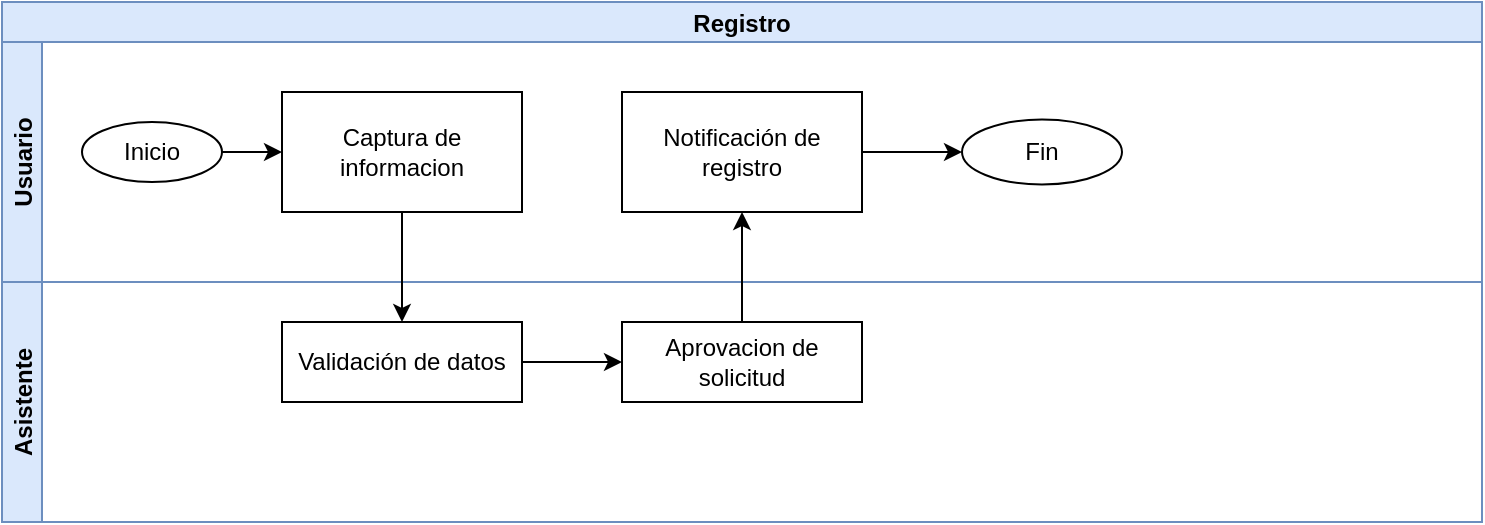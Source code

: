 <mxfile version="16.5.1" type="device" pages="2"><diagram id="uIbB_aa8oA0ZRL4KrDeT" name="Página-1"><mxGraphModel dx="1038" dy="649" grid="1" gridSize="10" guides="1" tooltips="1" connect="1" arrows="1" fold="1" page="1" pageScale="1" pageWidth="827" pageHeight="1169" math="0" shadow="0"><root><mxCell id="0"/><mxCell id="1" parent="0"/><mxCell id="nBNrgox6tWn8PDPqycUI-1" value="Registro" style="swimlane;childLayout=stackLayout;resizeParent=1;resizeParentMax=0;horizontal=1;startSize=20;horizontalStack=0;fillColor=#dae8fc;strokeColor=#6c8ebf;" parent="1" vertex="1"><mxGeometry x="50" y="70" width="740" height="260" as="geometry"/></mxCell><mxCell id="nBNrgox6tWn8PDPqycUI-2" value="Usuario" style="swimlane;startSize=20;horizontal=0;fillColor=#dae8fc;strokeColor=#6c8ebf;" parent="nBNrgox6tWn8PDPqycUI-1" vertex="1"><mxGeometry y="20" width="740" height="120" as="geometry"/></mxCell><mxCell id="DPL4rhwoUkKzeqiagZ41-1" style="edgeStyle=orthogonalEdgeStyle;rounded=0;orthogonalLoop=1;jettySize=auto;html=1;exitX=1;exitY=0.5;exitDx=0;exitDy=0;entryX=0;entryY=0.5;entryDx=0;entryDy=0;" edge="1" parent="nBNrgox6tWn8PDPqycUI-2" source="nBNrgox6tWn8PDPqycUI-5" target="nBNrgox6tWn8PDPqycUI-6"><mxGeometry relative="1" as="geometry"/></mxCell><mxCell id="nBNrgox6tWn8PDPqycUI-5" value="Inicio" style="ellipse;whiteSpace=wrap;html=1;" parent="nBNrgox6tWn8PDPqycUI-2" vertex="1"><mxGeometry x="40" y="40" width="70" height="30" as="geometry"/></mxCell><mxCell id="nBNrgox6tWn8PDPqycUI-6" value="Captura de informacion" style="rounded=0;whiteSpace=wrap;html=1;" parent="nBNrgox6tWn8PDPqycUI-2" vertex="1"><mxGeometry x="140" y="25" width="120" height="60" as="geometry"/></mxCell><mxCell id="nBNrgox6tWn8PDPqycUI-14" style="edgeStyle=orthogonalEdgeStyle;rounded=0;orthogonalLoop=1;jettySize=auto;html=1;entryX=0;entryY=0.5;entryDx=0;entryDy=0;" parent="nBNrgox6tWn8PDPqycUI-2" source="nBNrgox6tWn8PDPqycUI-11" target="nBNrgox6tWn8PDPqycUI-13" edge="1"><mxGeometry relative="1" as="geometry"/></mxCell><mxCell id="nBNrgox6tWn8PDPqycUI-11" value="Notificación de registro" style="rounded=0;whiteSpace=wrap;html=1;" parent="nBNrgox6tWn8PDPqycUI-2" vertex="1"><mxGeometry x="310" y="25" width="120" height="60" as="geometry"/></mxCell><mxCell id="nBNrgox6tWn8PDPqycUI-13" value="Fin" style="ellipse;whiteSpace=wrap;html=1;" parent="nBNrgox6tWn8PDPqycUI-2" vertex="1"><mxGeometry x="480" y="38.75" width="80" height="32.5" as="geometry"/></mxCell><mxCell id="nBNrgox6tWn8PDPqycUI-3" value="Asistente" style="swimlane;startSize=20;horizontal=0;fillColor=#dae8fc;strokeColor=#6c8ebf;" parent="nBNrgox6tWn8PDPqycUI-1" vertex="1"><mxGeometry y="140" width="740" height="120" as="geometry"/></mxCell><mxCell id="nBNrgox6tWn8PDPqycUI-7" value="Validación de datos" style="rounded=0;whiteSpace=wrap;html=1;" parent="nBNrgox6tWn8PDPqycUI-3" vertex="1"><mxGeometry x="140" y="20" width="120" height="40" as="geometry"/></mxCell><mxCell id="nBNrgox6tWn8PDPqycUI-9" value="Aprovacion de solicitud" style="rounded=0;whiteSpace=wrap;html=1;" parent="nBNrgox6tWn8PDPqycUI-3" vertex="1"><mxGeometry x="310" y="20" width="120" height="40" as="geometry"/></mxCell><mxCell id="nBNrgox6tWn8PDPqycUI-8" style="edgeStyle=orthogonalEdgeStyle;rounded=0;orthogonalLoop=1;jettySize=auto;html=1;entryX=0.5;entryY=0;entryDx=0;entryDy=0;" parent="nBNrgox6tWn8PDPqycUI-1" source="nBNrgox6tWn8PDPqycUI-6" target="nBNrgox6tWn8PDPqycUI-7" edge="1"><mxGeometry relative="1" as="geometry"/></mxCell><mxCell id="nBNrgox6tWn8PDPqycUI-10" style="edgeStyle=orthogonalEdgeStyle;rounded=0;orthogonalLoop=1;jettySize=auto;html=1;" parent="nBNrgox6tWn8PDPqycUI-1" source="nBNrgox6tWn8PDPqycUI-7" edge="1"><mxGeometry relative="1" as="geometry"><mxPoint x="310" y="180" as="targetPoint"/></mxGeometry></mxCell><mxCell id="nBNrgox6tWn8PDPqycUI-12" style="edgeStyle=orthogonalEdgeStyle;rounded=0;orthogonalLoop=1;jettySize=auto;html=1;entryX=0.5;entryY=1;entryDx=0;entryDy=0;" parent="nBNrgox6tWn8PDPqycUI-1" source="nBNrgox6tWn8PDPqycUI-9" target="nBNrgox6tWn8PDPqycUI-11" edge="1"><mxGeometry relative="1" as="geometry"/></mxCell></root></mxGraphModel></diagram><diagram id="I30R9204rX9gM0W3gzPL" name="Página-2"><mxGraphModel dx="1038" dy="649" grid="1" gridSize="10" guides="1" tooltips="1" connect="1" arrows="1" fold="1" page="1" pageScale="1" pageWidth="827" pageHeight="1169" math="0" shadow="0"><root><mxCell id="Q6OCm68XjNCTlmLfwFwM-0"/><mxCell id="Q6OCm68XjNCTlmLfwFwM-1" parent="Q6OCm68XjNCTlmLfwFwM-0"/><mxCell id="Q6OCm68XjNCTlmLfwFwM-7" style="edgeStyle=orthogonalEdgeStyle;rounded=0;orthogonalLoop=1;jettySize=auto;html=1;" edge="1" parent="Q6OCm68XjNCTlmLfwFwM-1" source="Q6OCm68XjNCTlmLfwFwM-2" target="Q6OCm68XjNCTlmLfwFwM-4"><mxGeometry relative="1" as="geometry"/></mxCell><mxCell id="Q6OCm68XjNCTlmLfwFwM-2" value="Inicio" style="ellipse;whiteSpace=wrap;html=1;" vertex="1" parent="Q6OCm68XjNCTlmLfwFwM-1"><mxGeometry x="377" y="40" width="86" height="30" as="geometry"/></mxCell><mxCell id="Q6OCm68XjNCTlmLfwFwM-8" style="edgeStyle=orthogonalEdgeStyle;rounded=0;orthogonalLoop=1;jettySize=auto;html=1;entryX=0.5;entryY=0;entryDx=0;entryDy=0;" edge="1" parent="Q6OCm68XjNCTlmLfwFwM-1" source="Q6OCm68XjNCTlmLfwFwM-4" target="Q6OCm68XjNCTlmLfwFwM-5"><mxGeometry relative="1" as="geometry"/></mxCell><mxCell id="Q6OCm68XjNCTlmLfwFwM-4" value="Consultar solicitud" style="rounded=0;whiteSpace=wrap;html=1;" vertex="1" parent="Q6OCm68XjNCTlmLfwFwM-1"><mxGeometry x="360" y="110" width="120" height="40" as="geometry"/></mxCell><mxCell id="Q6OCm68XjNCTlmLfwFwM-9" style="edgeStyle=orthogonalEdgeStyle;rounded=0;orthogonalLoop=1;jettySize=auto;html=1;exitX=1;exitY=0.5;exitDx=0;exitDy=0;entryX=0;entryY=0.5;entryDx=0;entryDy=0;" edge="1" parent="Q6OCm68XjNCTlmLfwFwM-1" source="Q6OCm68XjNCTlmLfwFwM-5" target="Q6OCm68XjNCTlmLfwFwM-6"><mxGeometry relative="1" as="geometry"/></mxCell><mxCell id="Q6OCm68XjNCTlmLfwFwM-12" style="edgeStyle=orthogonalEdgeStyle;rounded=0;orthogonalLoop=1;jettySize=auto;html=1;" edge="1" parent="Q6OCm68XjNCTlmLfwFwM-1" source="Q6OCm68XjNCTlmLfwFwM-5" target="Q6OCm68XjNCTlmLfwFwM-11"><mxGeometry relative="1" as="geometry"/></mxCell><mxCell id="Q6OCm68XjNCTlmLfwFwM-5" value="Solicitar información" style="rhombus;whiteSpace=wrap;html=1;" vertex="1" parent="Q6OCm68XjNCTlmLfwFwM-1"><mxGeometry x="370" y="200" width="100" height="90" as="geometry"/></mxCell><mxCell id="Q6OCm68XjNCTlmLfwFwM-19" style="edgeStyle=orthogonalEdgeStyle;rounded=0;orthogonalLoop=1;jettySize=auto;html=1;" edge="1" parent="Q6OCm68XjNCTlmLfwFwM-1" source="Q6OCm68XjNCTlmLfwFwM-6" target="Q6OCm68XjNCTlmLfwFwM-18"><mxGeometry relative="1" as="geometry"/></mxCell><mxCell id="Q6OCm68XjNCTlmLfwFwM-6" value="Enviar notificación al asistente" style="rounded=0;whiteSpace=wrap;html=1;" vertex="1" parent="Q6OCm68XjNCTlmLfwFwM-1"><mxGeometry x="540" y="215" width="120" height="60" as="geometry"/></mxCell><mxCell id="Q6OCm68XjNCTlmLfwFwM-10" value="Si" style="text;html=1;strokeColor=none;fillColor=none;align=center;verticalAlign=middle;whiteSpace=wrap;rounded=0;" vertex="1" parent="Q6OCm68XjNCTlmLfwFwM-1"><mxGeometry x="470" y="210" width="60" height="30" as="geometry"/></mxCell><mxCell id="Q6OCm68XjNCTlmLfwFwM-17" style="edgeStyle=orthogonalEdgeStyle;rounded=0;orthogonalLoop=1;jettySize=auto;html=1;entryX=0.5;entryY=0;entryDx=0;entryDy=0;" edge="1" parent="Q6OCm68XjNCTlmLfwFwM-1" source="Q6OCm68XjNCTlmLfwFwM-11" target="Q6OCm68XjNCTlmLfwFwM-16"><mxGeometry relative="1" as="geometry"/></mxCell><mxCell id="Q6OCm68XjNCTlmLfwFwM-11" value="Ver estatus de la solicitud" style="rounded=0;whiteSpace=wrap;html=1;" vertex="1" parent="Q6OCm68XjNCTlmLfwFwM-1"><mxGeometry x="359" y="340" width="123" height="40" as="geometry"/></mxCell><mxCell id="Q6OCm68XjNCTlmLfwFwM-13" value="No" style="text;html=1;strokeColor=none;fillColor=none;align=center;verticalAlign=middle;whiteSpace=wrap;rounded=0;" vertex="1" parent="Q6OCm68XjNCTlmLfwFwM-1"><mxGeometry x="359" y="290" width="60" height="30" as="geometry"/></mxCell><mxCell id="Q6OCm68XjNCTlmLfwFwM-16" value="Fin" style="ellipse;whiteSpace=wrap;html=1;" vertex="1" parent="Q6OCm68XjNCTlmLfwFwM-1"><mxGeometry x="379" y="424" width="83" height="30" as="geometry"/></mxCell><mxCell id="Q6OCm68XjNCTlmLfwFwM-21" style="edgeStyle=orthogonalEdgeStyle;rounded=0;orthogonalLoop=1;jettySize=auto;html=1;entryX=0.5;entryY=0;entryDx=0;entryDy=0;" edge="1" parent="Q6OCm68XjNCTlmLfwFwM-1" source="Q6OCm68XjNCTlmLfwFwM-18" target="Q6OCm68XjNCTlmLfwFwM-20"><mxGeometry relative="1" as="geometry"/></mxCell><mxCell id="Q6OCm68XjNCTlmLfwFwM-18" value="Se atiende la solicitud" style="rounded=0;whiteSpace=wrap;html=1;" vertex="1" parent="Q6OCm68XjNCTlmLfwFwM-1"><mxGeometry x="530" y="321" width="140" height="40" as="geometry"/></mxCell><mxCell id="Q6OCm68XjNCTlmLfwFwM-22" style="edgeStyle=orthogonalEdgeStyle;rounded=0;orthogonalLoop=1;jettySize=auto;html=1;entryX=1;entryY=0.5;entryDx=0;entryDy=0;" edge="1" parent="Q6OCm68XjNCTlmLfwFwM-1" source="Q6OCm68XjNCTlmLfwFwM-20" target="Q6OCm68XjNCTlmLfwFwM-16"><mxGeometry relative="1" as="geometry"/></mxCell><mxCell id="Q6OCm68XjNCTlmLfwFwM-20" value="se le da al usuario la respuesta" style="rounded=0;whiteSpace=wrap;html=1;" vertex="1" parent="Q6OCm68XjNCTlmLfwFwM-1"><mxGeometry x="530" y="416" width="140" height="46" as="geometry"/></mxCell></root></mxGraphModel></diagram></mxfile>